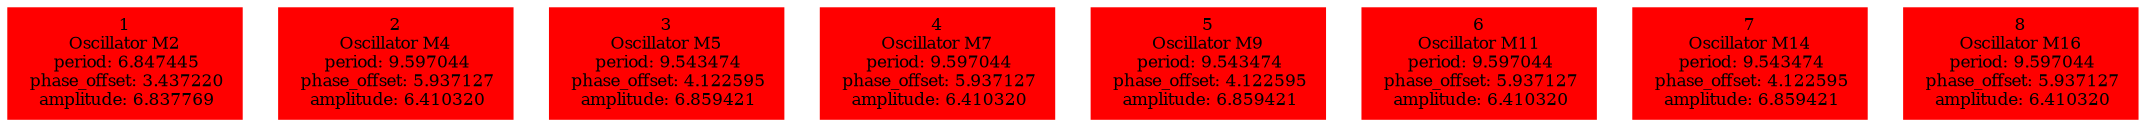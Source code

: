  digraph g{ forcelabels=true;
1 [label=<1<BR />Oscillator M2<BR /> period: 6.847445<BR /> phase_offset: 3.437220<BR /> amplitude: 6.837769>, shape=box,color=red,style=filled,fontsize=8];2 [label=<2<BR />Oscillator M4<BR /> period: 9.597044<BR /> phase_offset: 5.937127<BR /> amplitude: 6.410320>, shape=box,color=red,style=filled,fontsize=8];3 [label=<3<BR />Oscillator M5<BR /> period: 9.543474<BR /> phase_offset: 4.122595<BR /> amplitude: 6.859421>, shape=box,color=red,style=filled,fontsize=8];4 [label=<4<BR />Oscillator M7<BR /> period: 9.597044<BR /> phase_offset: 5.937127<BR /> amplitude: 6.410320>, shape=box,color=red,style=filled,fontsize=8];5 [label=<5<BR />Oscillator M9<BR /> period: 9.543474<BR /> phase_offset: 4.122595<BR /> amplitude: 6.859421>, shape=box,color=red,style=filled,fontsize=8];6 [label=<6<BR />Oscillator M11<BR /> period: 9.597044<BR /> phase_offset: 5.937127<BR /> amplitude: 6.410320>, shape=box,color=red,style=filled,fontsize=8];7 [label=<7<BR />Oscillator M14<BR /> period: 9.543474<BR /> phase_offset: 4.122595<BR /> amplitude: 6.859421>, shape=box,color=red,style=filled,fontsize=8];8 [label=<8<BR />Oscillator M16<BR /> period: 9.597044<BR /> phase_offset: 5.937127<BR /> amplitude: 6.410320>, shape=box,color=red,style=filled,fontsize=8]; }

